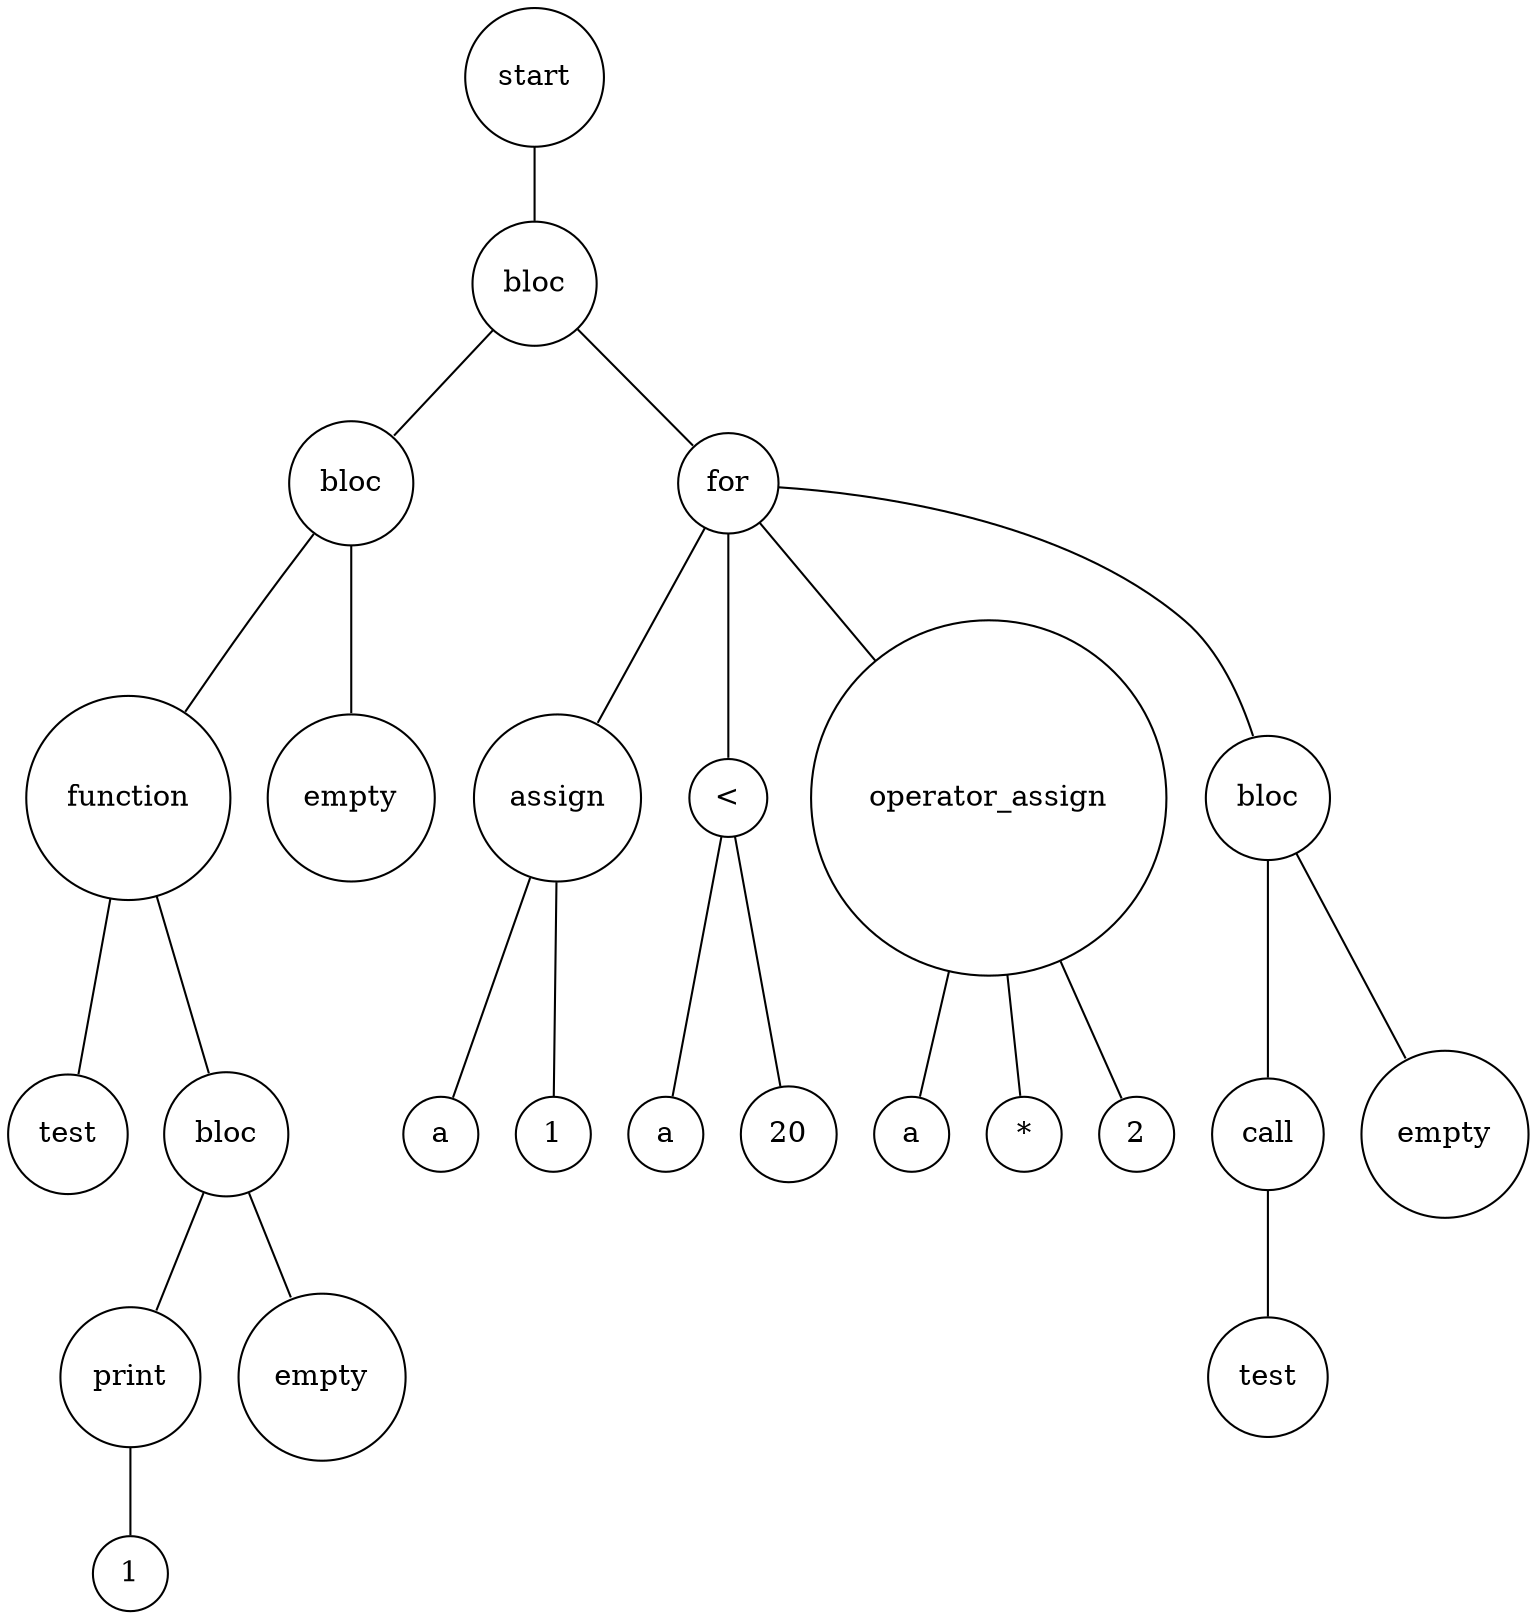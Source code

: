 digraph {
	node [shape=circle]
	"091fd1f2-1a41-4c61-ba21-bbdf53bc69fc" [label=start]
	"8ab33fbe-684e-413a-a8c5-ae566a7b953a" [label=bloc]
	"a625ac82-d7fe-457f-9c8b-a26d6740bd71" [label=bloc]
	"34feb94e-0933-41b7-968b-b6073f90984a" [label=function]
	"579b52cf-39f9-4810-a5cd-9459b326878f" [label=test]
	"34feb94e-0933-41b7-968b-b6073f90984a" -> "579b52cf-39f9-4810-a5cd-9459b326878f" [arrowsize=0]
	"0d23918c-f3a8-43bd-b55f-39f8f689e6fd" [label=bloc]
	"733ab2bc-a1a2-44ca-b0a1-33847edaf84d" [label=print]
	"8b9a8a4d-e4ae-40d4-8f51-596f51995769" [label=1]
	"733ab2bc-a1a2-44ca-b0a1-33847edaf84d" -> "8b9a8a4d-e4ae-40d4-8f51-596f51995769" [arrowsize=0]
	"0d23918c-f3a8-43bd-b55f-39f8f689e6fd" -> "733ab2bc-a1a2-44ca-b0a1-33847edaf84d" [arrowsize=0]
	"c2ae4128-9746-420f-a1d4-ed3f65734851" [label=empty]
	"0d23918c-f3a8-43bd-b55f-39f8f689e6fd" -> "c2ae4128-9746-420f-a1d4-ed3f65734851" [arrowsize=0]
	"34feb94e-0933-41b7-968b-b6073f90984a" -> "0d23918c-f3a8-43bd-b55f-39f8f689e6fd" [arrowsize=0]
	"a625ac82-d7fe-457f-9c8b-a26d6740bd71" -> "34feb94e-0933-41b7-968b-b6073f90984a" [arrowsize=0]
	"6a4600ec-80a9-4110-b1f0-7cf039a3effb" [label=empty]
	"a625ac82-d7fe-457f-9c8b-a26d6740bd71" -> "6a4600ec-80a9-4110-b1f0-7cf039a3effb" [arrowsize=0]
	"8ab33fbe-684e-413a-a8c5-ae566a7b953a" -> "a625ac82-d7fe-457f-9c8b-a26d6740bd71" [arrowsize=0]
	"39bc838b-e899-4f7a-bb9f-8dfa98927720" [label=for]
	"8d570639-e70d-4124-bd16-a0722ddc982a" [label=assign]
	"e46dccaa-b6ad-4b2a-83f1-faad5864eec1" [label=a]
	"8d570639-e70d-4124-bd16-a0722ddc982a" -> "e46dccaa-b6ad-4b2a-83f1-faad5864eec1" [arrowsize=0]
	"8e8c7f0f-ade3-4ea1-9070-b1bf41bbafcf" [label=1]
	"8d570639-e70d-4124-bd16-a0722ddc982a" -> "8e8c7f0f-ade3-4ea1-9070-b1bf41bbafcf" [arrowsize=0]
	"39bc838b-e899-4f7a-bb9f-8dfa98927720" -> "8d570639-e70d-4124-bd16-a0722ddc982a" [arrowsize=0]
	"d14960d5-c99c-4c92-9be4-3a4f59b1da3f" [label="<"]
	"d8f477e1-2ae0-4310-b2c2-6523bba16c28" [label=a]
	"d14960d5-c99c-4c92-9be4-3a4f59b1da3f" -> "d8f477e1-2ae0-4310-b2c2-6523bba16c28" [arrowsize=0]
	"29146b67-948f-46f2-9808-db164d3e1694" [label=20]
	"d14960d5-c99c-4c92-9be4-3a4f59b1da3f" -> "29146b67-948f-46f2-9808-db164d3e1694" [arrowsize=0]
	"39bc838b-e899-4f7a-bb9f-8dfa98927720" -> "d14960d5-c99c-4c92-9be4-3a4f59b1da3f" [arrowsize=0]
	"fe7181e4-85e2-4e60-919c-65aa6b7bb1a2" [label=operator_assign]
	"515f7a45-e1a3-4ce7-b5e9-ef62ceab5794" [label=a]
	"fe7181e4-85e2-4e60-919c-65aa6b7bb1a2" -> "515f7a45-e1a3-4ce7-b5e9-ef62ceab5794" [arrowsize=0]
	"22babe5c-7b16-462e-ad24-ebadfcd6f396" [label="*"]
	"fe7181e4-85e2-4e60-919c-65aa6b7bb1a2" -> "22babe5c-7b16-462e-ad24-ebadfcd6f396" [arrowsize=0]
	"bd85bb08-b7fc-4ae5-99da-7d8adf541f81" [label=2]
	"fe7181e4-85e2-4e60-919c-65aa6b7bb1a2" -> "bd85bb08-b7fc-4ae5-99da-7d8adf541f81" [arrowsize=0]
	"39bc838b-e899-4f7a-bb9f-8dfa98927720" -> "fe7181e4-85e2-4e60-919c-65aa6b7bb1a2" [arrowsize=0]
	"b2a1a9d6-9397-48ec-afad-9c4ab6c9d5fc" [label=bloc]
	"a99ff231-ab4e-48eb-a5e1-c2c22d4f1d61" [label=call]
	"f0607314-eafe-44a0-9e4a-8c2c3e4a1d98" [label=test]
	"a99ff231-ab4e-48eb-a5e1-c2c22d4f1d61" -> "f0607314-eafe-44a0-9e4a-8c2c3e4a1d98" [arrowsize=0]
	"b2a1a9d6-9397-48ec-afad-9c4ab6c9d5fc" -> "a99ff231-ab4e-48eb-a5e1-c2c22d4f1d61" [arrowsize=0]
	"31dfdedd-a40c-43d3-9d04-721d3b67f97c" [label=empty]
	"b2a1a9d6-9397-48ec-afad-9c4ab6c9d5fc" -> "31dfdedd-a40c-43d3-9d04-721d3b67f97c" [arrowsize=0]
	"39bc838b-e899-4f7a-bb9f-8dfa98927720" -> "b2a1a9d6-9397-48ec-afad-9c4ab6c9d5fc" [arrowsize=0]
	"8ab33fbe-684e-413a-a8c5-ae566a7b953a" -> "39bc838b-e899-4f7a-bb9f-8dfa98927720" [arrowsize=0]
	"091fd1f2-1a41-4c61-ba21-bbdf53bc69fc" -> "8ab33fbe-684e-413a-a8c5-ae566a7b953a" [arrowsize=0]
}
